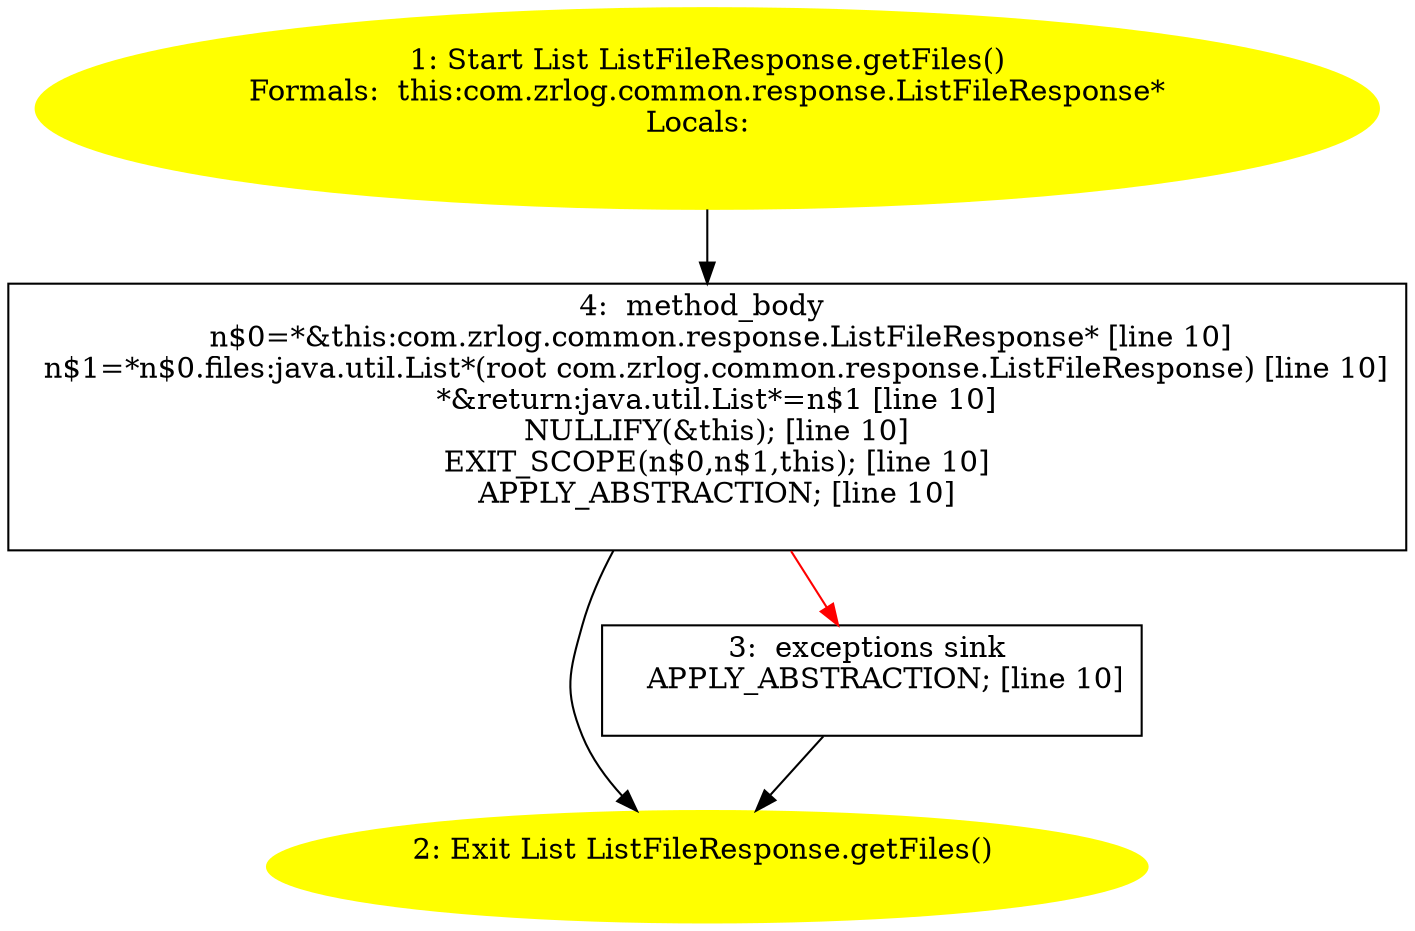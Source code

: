 /* @generated */
digraph cfg {
"com.zrlog.common.response.ListFileResponse.getFiles():java.util.List.2d1fe142bfce38dd627dd722ea1710af_1" [label="1: Start List ListFileResponse.getFiles()\nFormals:  this:com.zrlog.common.response.ListFileResponse*\nLocals:  \n  " color=yellow style=filled]
	

	 "com.zrlog.common.response.ListFileResponse.getFiles():java.util.List.2d1fe142bfce38dd627dd722ea1710af_1" -> "com.zrlog.common.response.ListFileResponse.getFiles():java.util.List.2d1fe142bfce38dd627dd722ea1710af_4" ;
"com.zrlog.common.response.ListFileResponse.getFiles():java.util.List.2d1fe142bfce38dd627dd722ea1710af_2" [label="2: Exit List ListFileResponse.getFiles() \n  " color=yellow style=filled]
	

"com.zrlog.common.response.ListFileResponse.getFiles():java.util.List.2d1fe142bfce38dd627dd722ea1710af_3" [label="3:  exceptions sink \n   APPLY_ABSTRACTION; [line 10]\n " shape="box"]
	

	 "com.zrlog.common.response.ListFileResponse.getFiles():java.util.List.2d1fe142bfce38dd627dd722ea1710af_3" -> "com.zrlog.common.response.ListFileResponse.getFiles():java.util.List.2d1fe142bfce38dd627dd722ea1710af_2" ;
"com.zrlog.common.response.ListFileResponse.getFiles():java.util.List.2d1fe142bfce38dd627dd722ea1710af_4" [label="4:  method_body \n   n$0=*&this:com.zrlog.common.response.ListFileResponse* [line 10]\n  n$1=*n$0.files:java.util.List*(root com.zrlog.common.response.ListFileResponse) [line 10]\n  *&return:java.util.List*=n$1 [line 10]\n  NULLIFY(&this); [line 10]\n  EXIT_SCOPE(n$0,n$1,this); [line 10]\n  APPLY_ABSTRACTION; [line 10]\n " shape="box"]
	

	 "com.zrlog.common.response.ListFileResponse.getFiles():java.util.List.2d1fe142bfce38dd627dd722ea1710af_4" -> "com.zrlog.common.response.ListFileResponse.getFiles():java.util.List.2d1fe142bfce38dd627dd722ea1710af_2" ;
	 "com.zrlog.common.response.ListFileResponse.getFiles():java.util.List.2d1fe142bfce38dd627dd722ea1710af_4" -> "com.zrlog.common.response.ListFileResponse.getFiles():java.util.List.2d1fe142bfce38dd627dd722ea1710af_3" [color="red" ];
}
